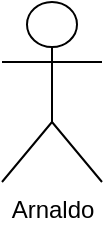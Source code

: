 <mxfile version="21.1.6" type="github">
  <diagram name="Página-1" id="N74XK-zslsGlEri3dtBZ">
    <mxGraphModel dx="880" dy="484" grid="1" gridSize="10" guides="1" tooltips="1" connect="1" arrows="1" fold="1" page="1" pageScale="1" pageWidth="827" pageHeight="1169" math="0" shadow="0">
      <root>
        <mxCell id="0" />
        <mxCell id="1" parent="0" />
        <mxCell id="WgHTUZSi_5U--eoc-lZd-1" value="Arnaldo" style="shape=umlActor;verticalLabelPosition=bottom;verticalAlign=top;html=1;outlineConnect=0;" vertex="1" parent="1">
          <mxGeometry x="210" y="80" width="50" height="90" as="geometry" />
        </mxCell>
      </root>
    </mxGraphModel>
  </diagram>
</mxfile>
